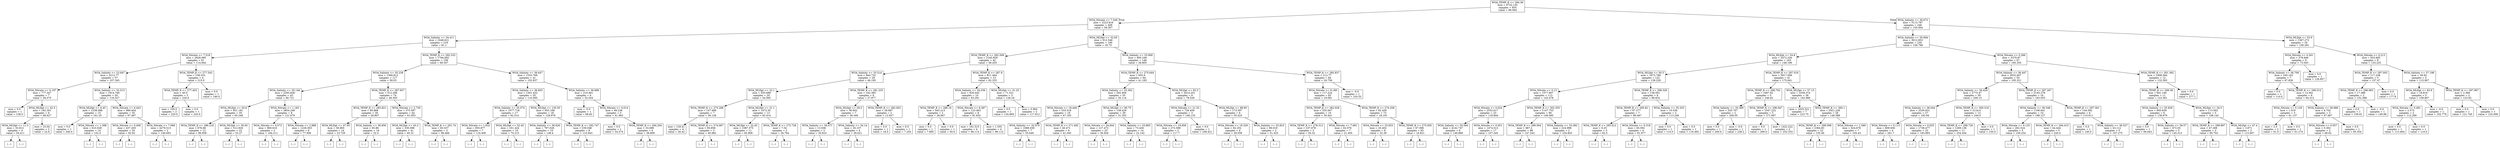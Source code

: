digraph Tree {
node [shape=box] ;
0 [label="WOA_TEMP_K <= 294.36\nmse = 4732.135\nsamples = 655\nvalue = 96.064"] ;
1 [label="WOA_Nitrate <= 7.549\nmse = 2223.816\nsamples = 409\nvalue = 59.307"] ;
0 -> 1 [labeldistance=2.5, labelangle=45, headlabel="True"] ;
2 [label="WOA_Salinity <= 34.411\nmse = 2448.621\nsamples = 219\nvalue = 81.1"] ;
1 -> 2 ;
3 [label="WOA_Nitrate <= 7.518\nmse = 2828.095\nsamples = 61\nvalue = 114.944"] ;
2 -> 3 ;
4 [label="WOA_Salinity <= 23.947\nmse = 2212.77\nsamples = 57\nvalue = 107.345"] ;
3 -> 4 ;
5 [label="WOA_Nitrate <= 0.197\nmse = 777.347\nsamples = 7\nvalue = 56.075"] ;
4 -> 5 ;
6 [label="mse = 0.0\nsamples = 1\nvalue = 138.0"] ;
5 -> 6 ;
7 [label="WOA_MLDpt <= 42.5\nmse = 182.391\nsamples = 6\nvalue = 48.627"] ;
5 -> 7 ;
8 [label="WOA_MLDpt <= 11.3\nmse = 33.812\nsamples = 4\nvalue = 54.411"] ;
7 -> 8 ;
9 [label="(...)"] ;
8 -> 9 ;
14 [label="(...)"] ;
8 -> 14 ;
15 [label="mse = 23.04\nsamples = 2\nvalue = 22.6"] ;
7 -> 15 ;
16 [label="WOA_Salinity <= 32.513\nmse = 1914.746\nsamples = 50\nvalue = 116.527"] ;
4 -> 16 ;
17 [label="WOA_MLDpt <= 6.45\nmse = 1238.088\nsamples = 15\nvalue = 161.25"] ;
16 -> 17 ;
18 [label="mse = 0.0\nsamples = 1\nvalue = 240.0"] ;
17 -> 18 ;
19 [label="WOA_Nitrate <= 1.388\nmse = 610.028\nsamples = 14\nvalue = 152.5"] ;
17 -> 19 ;
20 [label="(...)"] ;
19 -> 20 ;
21 [label="(...)"] ;
19 -> 21 ;
40 [label="WOA_Nitrate <= 6.443\nmse = 989.404\nsamples = 35\nvalue = 97.497"] ;
16 -> 40 ;
41 [label="WOA_Nitrate <= 0.406\nmse = 437.265\nsamples = 33\nvalue = 92.92"] ;
40 -> 41 ;
42 [label="(...)"] ;
41 -> 42 ;
49 [label="(...)"] ;
41 -> 49 ;
100 [label="WOA_Nitrate <= 7.068\nmse = 4279.513\nsamples = 2\nvalue = 146.693"] ;
40 -> 100 ;
101 [label="(...)"] ;
100 -> 101 ;
102 [label="(...)"] ;
100 -> 102 ;
103 [label="WOA_TEMP_K <= 277.543\nmse = 158.333\nsamples = 4\nvalue = 215.0"] ;
3 -> 103 ;
104 [label="WOA_TEMP_K <= 277.403\nmse = 40.0\nsamples = 3\nvalue = 220.0"] ;
103 -> 104 ;
105 [label="mse = 100.0\nsamples = 2\nvalue = 220.0"] ;
104 -> 105 ;
106 [label="mse = 0.0\nsamples = 1\nvalue = 220.0"] ;
104 -> 106 ;
107 [label="mse = 0.0\nsamples = 1\nvalue = 190.0"] ;
103 -> 107 ;
108 [label="WOA_TEMP_K <= 292.333\nmse = 1794.602\nsamples = 158\nvalue = 69.547"] ;
2 -> 108 ;
109 [label="WOA_Salinity <= 35.238\nmse = 1368.812\nsamples = 117\nvalue = 58.03"] ;
108 -> 109 ;
110 [label="WOA_Salinity <= 35.146\nmse = 2293.836\nsamples = 43\nvalue = 80.721"] ;
109 -> 110 ;
111 [label="WOA_MLDpt <= 20.6\nmse = 831.181\nsamples = 35\nvalue = 65.248"] ;
110 -> 111 ;
112 [label="WOA_TEMP_K <= 286.216\nmse = 676.66\nsamples = 13\nvalue = 86.958"] ;
111 -> 112 ;
113 [label="(...)"] ;
112 -> 113 ;
118 [label="(...)"] ;
112 -> 118 ;
133 [label="WOA_MLDpt <= 30.65\nmse = 512.926\nsamples = 22\nvalue = 53.27"] ;
111 -> 133 ;
134 [label="(...)"] ;
133 -> 134 ;
147 [label="(...)"] ;
133 -> 147 ;
172 [label="WOA_Nitrate <= 1.183\nmse = 3854.249\nsamples = 8\nvalue = 121.679"] ;
110 -> 172 ;
173 [label="WOA_Nitrate <= 0.572\nmse = 960.616\nsamples = 2\nvalue = 184.211"] ;
172 -> 173 ;
174 [label="(...)"] ;
173 -> 174 ;
175 [label="(...)"] ;
173 -> 175 ;
176 [label="WOA_Nitrate <= 2.988\nmse = 1226.503\nsamples = 6\nvalue = 77.906"] ;
172 -> 176 ;
177 [label="(...)"] ;
176 -> 177 ;
178 [label="(...)"] ;
176 -> 178 ;
183 [label="WOA_TEMP_K <= 287.657\nmse = 512.206\nsamples = 74\nvalue = 46.593"] ;
109 -> 183 ;
184 [label="WOA_TEMP_K <= 283.821\nmse = 80.868\nsamples = 30\nvalue = 28.807"] ;
183 -> 184 ;
185 [label="WOA_MLDpt <= 47.05\nmse = 56.965\nsamples = 14\nvalue = 23.729"] ;
184 -> 185 ;
186 [label="(...)"] ;
185 -> 186 ;
187 [label="(...)"] ;
185 -> 187 ;
196 [label="WOA_Salinity <= 36.856\nmse = 65.86\nsamples = 16\nvalue = 32.5"] ;
184 -> 196 ;
197 [label="(...)"] ;
196 -> 197 ;
210 [label="(...)"] ;
196 -> 210 ;
215 [label="WOA_Nitrate <= 2.729\nmse = 375.587\nsamples = 44\nvalue = 61.953"] ;
183 -> 215 ;
216 [label="WOA_MLDpt <= 43.2\nmse = 330.096\nsamples = 41\nvalue = 60.31"] ;
215 -> 216 ;
217 [label="(...)"] ;
216 -> 217 ;
232 [label="(...)"] ;
216 -> 232 ;
275 [label="WOA_TEMP_K <= 291.74\nmse = 83.037\nsamples = 3\nvalue = 96.466"] ;
215 -> 275 ;
276 [label="(...)"] ;
275 -> 276 ;
279 [label="(...)"] ;
275 -> 279 ;
280 [label="WOA_Salinity <= 36.647\nmse = 1533.769\nsamples = 41\nvalue = 102.837"] ;
108 -> 280 ;
281 [label="WOA_Salinity <= 36.603\nmse = 1301.432\nsamples = 35\nvalue = 110.095"] ;
280 -> 281 ;
282 [label="WOA_Salinity <= 35.574\nmse = 1077.718\nsamples = 17\nvalue = 92.514"] ;
281 -> 282 ;
283 [label="WOA_Nitrate <= 1.832\nmse = 955.877\nsamples = 7\nvalue = 116.406"] ;
282 -> 283 ;
284 [label="(...)"] ;
283 -> 284 ;
289 [label="(...)"] ;
283 -> 289 ;
294 [label="WOA_MLDpt <= 52.45\nmse = 161.424\nsamples = 10\nvalue = 70.215"] ;
282 -> 294 ;
295 [label="(...)"] ;
294 -> 295 ;
300 [label="(...)"] ;
294 -> 300 ;
309 [label="WOA_MLDpt <= 135.55\nmse = 853.168\nsamples = 18\nvalue = 128.978"] ;
281 -> 309 ;
310 [label="WOA_Salinity <= 36.626\nmse = 787.028\nsamples = 10\nvalue = 148.4"] ;
309 -> 310 ;
311 [label="(...)"] ;
310 -> 311 ;
318 [label="(...)"] ;
310 -> 318 ;
321 [label="WOA_TEMP_K <= 292.747\nmse = 239.048\nsamples = 8\nvalue = 110.943"] ;
309 -> 321 ;
322 [label="(...)"] ;
321 -> 322 ;
327 [label="(...)"] ;
321 -> 327 ;
330 [label="WOA_Salinity <= 36.689\nmse = 210.461\nsamples = 6\nvalue = 52.034"] ;
280 -> 330 ;
331 [label="mse = -0.0\nsamples = 1\nvalue = 68.82"] ;
330 -> 331 ;
332 [label="WOA_Nitrate <= 0.014\nmse = 66.236\nsamples = 5\nvalue = 41.962"] ;
330 -> 332 ;
333 [label="mse = 0.0\nsamples = 1\nvalue = 54.574"] ;
332 -> 333 ;
334 [label="WOA_TEMP_K <= 294.204\nmse = 33.089\nsamples = 4\nvalue = 38.809"] ;
332 -> 334 ;
335 [label="(...)"] ;
334 -> 335 ;
340 [label="(...)"] ;
334 -> 340 ;
341 [label="WOA_MLDpt <= 32.65\nmse = 912.546\nsamples = 190\nvalue = 35.75"] ;
1 -> 341 ;
342 [label="WOA_TEMP_K <= 282.509\nmse = 1245.929\nsamples = 42\nvalue = 58.203"] ;
341 -> 342 ;
343 [label="WOA_Salinity <= 33.514\nmse = 844.732\nsamples = 29\nvalue = 46.195"] ;
342 -> 343 ;
344 [label="WOA_MLDpt <= 22.1\nmse = 935.689\nsamples = 20\nvalue = 54.565"] ;
343 -> 344 ;
345 [label="WOA_TEMP_K <= 273.288\nmse = 147.499\nsamples = 7\nvalue = 36.128"] ;
344 -> 345 ;
346 [label="mse = 129.41\nsamples = 4\nvalue = 26.42"] ;
345 -> 346 ;
347 [label="WOA_TEMP_K <= 274.067\nmse = 85.856\nsamples = 3\nvalue = 40.982"] ;
345 -> 347 ;
348 [label="(...)"] ;
347 -> 348 ;
349 [label="(...)"] ;
347 -> 349 ;
350 [label="WOA_MLDpt <= 31.1\nmse = 1072.55\nsamples = 13\nvalue = 63.414"] ;
344 -> 350 ;
351 [label="WOA_MLDpt <= 22.45\nmse = 1087.575\nsamples = 11\nvalue = 65.906"] ;
350 -> 351 ;
352 [label="(...)"] ;
351 -> 352 ;
353 [label="(...)"] ;
351 -> 353 ;
358 [label="WOA_TEMP_K <= 272.728\nmse = 7.54\nsamples = 2\nvalue = 34.764"] ;
350 -> 358 ;
359 [label="(...)"] ;
358 -> 359 ;
360 [label="(...)"] ;
358 -> 360 ;
361 [label="WOA_TEMP_K <= 281.233\nmse = 162.383\nsamples = 9\nvalue = 27.977"] ;
343 -> 361 ;
362 [label="WOA_MLDpt <= 29.3\nmse = 36.602\nsamples = 7\nvalue = 36.349"] ;
361 -> 362 ;
363 [label="WOA_Salinity <= 34.071\nmse = 13.936\nsamples = 3\nvalue = 30.623"] ;
362 -> 363 ;
364 [label="(...)"] ;
363 -> 364 ;
367 [label="(...)"] ;
363 -> 367 ;
368 [label="WOA_Salinity <= 34.14\nmse = 20.107\nsamples = 4\nvalue = 39.621"] ;
362 -> 368 ;
369 [label="(...)"] ;
368 -> 369 ;
374 [label="(...)"] ;
368 -> 374 ;
375 [label="WOA_TEMP_K <= 282.002\nmse = 28.867\nsamples = 2\nvalue = 12.627"] ;
361 -> 375 ;
376 [label="mse = 0.0\nsamples = 1\nvalue = 18.0"] ;
375 -> 376 ;
377 [label="mse = 0.0\nsamples = 1\nvalue = 7.254"] ;
375 -> 377 ;
378 [label="WOA_TEMP_K <= 287.9\nmse = 811.464\nsamples = 13\nvalue = 92.333"] ;
342 -> 378 ;
379 [label="WOA_Salinity <= 34.536\nmse = 620.445\nsamples = 10\nvalue = 83.291"] ;
378 -> 379 ;
380 [label="WOA_TEMP_K <= 286.16\nmse = 443.213\nsamples = 2\nvalue = 28.947"] ;
379 -> 380 ;
381 [label="mse = 0.0\nsamples = 1\nvalue = 7.895"] ;
380 -> 381 ;
382 [label="mse = 0.0\nsamples = 1\nvalue = 50.0"] ;
380 -> 382 ;
383 [label="WOA_Nitrate <= 8.387\nmse = 123.463\nsamples = 8\nvalue = 91.652"] ;
379 -> 383 ;
384 [label="mse = 161.515\nsamples = 4\nvalue = 86.114"] ;
383 -> 384 ;
385 [label="mse = 1.555\nsamples = 4\nvalue = 98.112"] ;
383 -> 385 ;
386 [label="WOA_MLDpt <= 31.25\nmse = 71.521\nsamples = 3\nvalue = 126.24"] ;
378 -> 386 ;
387 [label="mse = 0.0\nsamples = 1\nvalue = 134.669"] ;
386 -> 387 ;
388 [label="mse = 0.964\nsamples = 2\nvalue = 117.812"] ;
386 -> 388 ;
389 [label="WOA_Salinity <= 33.909\nmse = 605.249\nsamples = 148\nvalue = 28.805"] ;
341 -> 389 ;
390 [label="WOA_TEMP_K <= 275.644\nmse = 955.9\nsamples = 64\nvalue = 41.183"] ;
389 -> 390 ;
391 [label="WOA_Salinity <= 33.362\nmse = 292.956\nsamples = 55\nvalue = 35.114"] ;
390 -> 391 ;
392 [label="WOA_Nitrate <= 18.449\nmse = 533.518\nsamples = 16\nvalue = 47.193"] ;
391 -> 392 ;
393 [label="WOA_Salinity <= 32.979\nmse = 1088.038\nsamples = 7\nvalue = 55.646"] ;
392 -> 393 ;
394 [label="(...)"] ;
393 -> 394 ;
395 [label="(...)"] ;
393 -> 395 ;
396 [label="WOA_TEMP_K <= 271.492\nmse = 40.471\nsamples = 9\nvalue = 41.045"] ;
392 -> 396 ;
397 [label="(...)"] ;
396 -> 397 ;
398 [label="(...)"] ;
396 -> 398 ;
401 [label="WOA_MLDpt <= 80.75\nmse = 158.429\nsamples = 39\nvalue = 31.352"] ;
391 -> 401 ;
402 [label="WOA_Nitrate <= 24.644\nmse = 127.472\nsamples = 25\nvalue = 36.926"] ;
401 -> 402 ;
403 [label="(...)"] ;
402 -> 403 ;
420 [label="(...)"] ;
402 -> 420 ;
451 [label="WOA_Salinity <= 33.865\nmse = 73.426\nsamples = 14\nvalue = 22.142"] ;
401 -> 451 ;
452 [label="(...)"] ;
451 -> 452 ;
465 [label="(...)"] ;
451 -> 465 ;
474 [label="WOA_MLDpt <= 83.3\nmse = 3414.251\nsamples = 9\nvalue = 78.528"] ;
390 -> 474 ;
475 [label="WOA_Nitrate <= 21.53\nmse = 726.459\nsamples = 3\nvalue = 148.133"] ;
474 -> 475 ;
476 [label="WOA_Nitrate <= 19.856\nmse = 272.589\nsamples = 2\nvalue = 117.7"] ;
475 -> 476 ;
477 [label="(...)"] ;
476 -> 477 ;
478 [label="(...)"] ;
476 -> 478 ;
479 [label="mse = 0.0\nsamples = 1\nvalue = 168.421"] ;
475 -> 479 ;
480 [label="WOA_MLDpt <= 89.95\nmse = 173.597\nsamples = 6\nvalue = 35.025"] ;
474 -> 480 ;
481 [label="WOA_Nitrate <= 19.329\nmse = 82.252\nsamples = 4\nvalue = 29.558"] ;
480 -> 481 ;
482 [label="(...)"] ;
481 -> 482 ;
483 [label="(...)"] ;
481 -> 483 ;
488 [label="WOA_Salinity <= 33.823\nmse = 89.019\nsamples = 2\nvalue = 51.425"] ;
480 -> 488 ;
489 [label="(...)"] ;
488 -> 489 ;
490 [label="(...)"] ;
488 -> 490 ;
491 [label="WOA_TEMP_K <= 285.837\nmse = 212.77\nsamples = 84\nvalue = 20.756"] ;
389 -> 491 ;
492 [label="WOA_Nitrate <= 8.189\nmse = 117.224\nsamples = 83\nvalue = 19.581"] ;
491 -> 492 ;
493 [label="WOA_TEMP_K <= 282.028\nmse = 255.947\nsamples = 10\nvalue = 30.441"] ;
492 -> 493 ;
494 [label="WOA_TEMP_K <= 278.312\nmse = 107.678\nsamples = 3\nvalue = 50.32"] ;
493 -> 494 ;
495 [label="(...)"] ;
494 -> 495 ;
496 [label="(...)"] ;
494 -> 496 ;
499 [label="WOA_Nitrate <= 7.681\nmse = 62.076\nsamples = 7\nvalue = 21.405"] ;
493 -> 499 ;
500 [label="(...)"] ;
499 -> 500 ;
505 [label="(...)"] ;
499 -> 505 ;
508 [label="WOA_TEMP_K <= 274.258\nmse = 82.439\nsamples = 73\nvalue = 18.191"] ;
492 -> 508 ;
509 [label="WOA_Nitrate <= 23.653\nmse = 20.402\nsamples = 8\nvalue = 32.39"] ;
508 -> 509 ;
510 [label="(...)"] ;
509 -> 510 ;
517 [label="(...)"] ;
509 -> 517 ;
524 [label="WOA_TEMP_K <= 275.005\nmse = 67.096\nsamples = 65\nvalue = 16.821"] ;
508 -> 524 ;
525 [label="(...)"] ;
524 -> 525 ;
534 [label="(...)"] ;
524 -> 534 ;
599 [label="mse = -0.0\nsamples = 1\nvalue = 103.53"] ;
491 -> 599 ;
600 [label="WOA_Salinity <= 36.672\nmse = 3113.787\nsamples = 246\nvalue = 155.004"] ;
0 -> 600 [labeldistance=2.5, labelangle=-45, headlabel="False"] ;
601 [label="WOA_Salinity <= 35.694\nmse = 3012.853\nsamples = 230\nvalue = 158.798"] ;
600 -> 601 ;
602 [label="WOA_MLDpt <= 54.8\nmse = 2472.326\nsamples = 163\nvalue = 148.196"] ;
601 -> 602 ;
603 [label="WOA_MLDpt <= 50.3\nmse = 1673.789\nsamples = 122\nvalue = 139.228"] ;
602 -> 603 ;
604 [label="WOA_Nitrate <= 0.13\nmse = 1577.907\nsamples = 113\nvalue = 143.478"] ;
603 -> 604 ;
605 [label="WOA_Nitrate <= 0.024\nmse = 2552.617\nsamples = 23\nvalue = 118.844"] ;
604 -> 605 ;
606 [label="WOA_Salinity <= 35.564\nmse = 4142.747\nsamples = 6\nvalue = 149.888"] ;
605 -> 606 ;
607 [label="(...)"] ;
606 -> 607 ;
616 [label="(...)"] ;
606 -> 616 ;
617 [label="WOA_Nitrate <= 0.051\nmse = 1474.513\nsamples = 17\nvalue = 107.345"] ;
605 -> 617 ;
618 [label="(...)"] ;
617 -> 618 ;
627 [label="(...)"] ;
617 -> 627 ;
648 [label="WOA_TEMP_K <= 302.355\nmse = 1147.753\nsamples = 90\nvalue = 149.595"] ;
604 -> 648 ;
649 [label="WOA_TEMP_K <= 299.564\nmse = 967.2\nsamples = 88\nvalue = 147.243"] ;
648 -> 649 ;
650 [label="(...)"] ;
649 -> 650 ;
753 [label="(...)"] ;
649 -> 753 ;
782 [label="WOA_Salinity <= 33.382\nmse = 224.998\nsamples = 2\nvalue = 234.843"] ;
648 -> 782 ;
783 [label="(...)"] ;
782 -> 783 ;
784 [label="(...)"] ;
782 -> 784 ;
785 [label="WOA_TEMP_K <= 299.326\nmse = 138.501\nsamples = 9\nvalue = 89.832"] ;
603 -> 785 ;
786 [label="WOA_TEMP_K <= 295.82\nmse = 67.277\nsamples = 7\nvalue = 86.487"] ;
785 -> 786 ;
787 [label="WOA_TEMP_K <= 295.412\nmse = 6.25\nsamples = 3\nvalue = 92.5"] ;
786 -> 787 ;
788 [label="(...)"] ;
787 -> 788 ;
791 [label="(...)"] ;
787 -> 791 ;
792 [label="WOA_Nitrate <= 0.318\nmse = 65.592\nsamples = 4\nvalue = 81.977"] ;
786 -> 792 ;
793 [label="(...)"] ;
792 -> 793 ;
796 [label="(...)"] ;
792 -> 796 ;
799 [label="WOA_Salinity <= 35.325\nmse = 10.536\nsamples = 2\nvalue = 113.246"] ;
785 -> 799 ;
800 [label="mse = 0.0\nsamples = 1\nvalue = 110.0"] ;
799 -> 800 ;
801 [label="mse = 0.0\nsamples = 1\nvalue = 116.492"] ;
799 -> 801 ;
802 [label="WOA_TEMP_K <= 297.016\nmse = 3917.009\nsamples = 41\nvalue = 175.641"] ;
602 -> 802 ;
803 [label="WOA_TEMP_K <= 296.702\nmse = 1667.62\nsamples = 5\nvalue = 246.62"] ;
802 -> 803 ;
804 [label="WOA_Salinity <= 35.389\nmse = 245.707\nsamples = 2\nvalue = 209.05"] ;
803 -> 804 ;
805 [label="mse = 0.0\nsamples = 1\nvalue = 200.0"] ;
804 -> 805 ;
806 [label="mse = -0.0\nsamples = 1\nvalue = 236.2"] ;
804 -> 806 ;
807 [label="WOA_TEMP_K <= 296.947\nmse = 1047.222\nsamples = 3\nvalue = 271.667"] ;
803 -> 807 ;
808 [label="mse = 0.0\nsamples = 1\nvalue = 290.0"] ;
807 -> 808 ;
809 [label="mse = 1422.222\nsamples = 2\nvalue = 253.333"] ;
807 -> 809 ;
810 [label="WOA_MLDpt <= 57.15\nmse = 3258.374\nsamples = 36\nvalue = 162.966"] ;
802 -> 810 ;
811 [label="mse = 1625.521\nsamples = 7\nvalue = 223.75"] ;
810 -> 811 ;
812 [label="WOA_TEMP_K <= 300.1\nmse = 2421.226\nsamples = 29\nvalue = 146.388"] ;
810 -> 812 ;
813 [label="WOA_TEMP_K <= 299.098\nmse = 2364.83\nsamples = 22\nvalue = 155.49"] ;
812 -> 813 ;
814 [label="(...)"] ;
813 -> 814 ;
829 [label="(...)"] ;
813 -> 829 ;
834 [label="WOA_Nitrate <= 1.589\nmse = 624.676\nsamples = 7\nvalue = 105.43"] ;
812 -> 834 ;
835 [label="(...)"] ;
834 -> 835 ;
842 [label="(...)"] ;
834 -> 842 ;
847 [label="WOA_Nitrate <= 0.266\nmse = 3379.87\nsamples = 67\nvalue = 185.355"] ;
601 -> 847 ;
848 [label="WOA_Salinity <= 36.447\nmse = 3032.607\nsamples = 55\nvalue = 195.321"] ;
847 -> 848 ;
849 [label="WOA_Salinity <= 36.429\nmse = 2775.47\nsamples = 39\nvalue = 209.15"] ;
848 -> 849 ;
850 [label="WOA_Salinity <= 36.044\nmse = 2250.831\nsamples = 27\nvalue = 192.94"] ;
849 -> 850 ;
851 [label="WOA_Nitrate <= 0.115\nmse = 809.936\nsamples = 4\nvalue = 261.7"] ;
850 -> 851 ;
852 [label="(...)"] ;
851 -> 852 ;
853 [label="(...)"] ;
851 -> 853 ;
856 [label="WOA_Nitrate <= 0.025\nmse = 1736.477\nsamples = 23\nvalue = 183.893"] ;
850 -> 856 ;
857 [label="(...)"] ;
856 -> 857 ;
860 [label="(...)"] ;
856 -> 860 ;
887 [label="WOA_TEMP_K <= 300.316\nmse = 2124.0\nsamples = 12\nvalue = 244.0"] ;
849 -> 887 ;
888 [label="WOA_TEMP_K <= 298.726\nmse = 1269.136\nsamples = 11\nvalue = 254.444"] ;
887 -> 888 ;
889 [label="(...)"] ;
888 -> 889 ;
890 [label="(...)"] ;
888 -> 890 ;
893 [label="mse = 0.0\nsamples = 1\nvalue = 150.0"] ;
887 -> 893 ;
894 [label="WOA_TEMP_K <= 297.267\nmse = 2145.278\nsamples = 16\nvalue = 163.055"] ;
848 -> 894 ;
895 [label="WOA_Salinity <= 36.548\nmse = 1106.641\nsamples = 10\nvalue = 189.127"] ;
894 -> 895 ;
896 [label="WOA_Nitrate <= 0.125\nmse = 262.524\nsamples = 5\nvalue = 158.254"] ;
895 -> 896 ;
897 [label="(...)"] ;
896 -> 897 ;
900 [label="(...)"] ;
896 -> 900 ;
901 [label="WOA_TEMP_K <= 294.415\nmse = 44.444\nsamples = 5\nvalue = 220.0"] ;
895 -> 901 ;
902 [label="(...)"] ;
901 -> 902 ;
903 [label="(...)"] ;
901 -> 903 ;
906 [label="WOA_TEMP_K <= 297.361\nmse = 144.092\nsamples = 6\nvalue = 110.911"] ;
894 -> 906 ;
907 [label="mse = 0.0\nsamples = 1\nvalue = 140.0"] ;
906 -> 907 ;
908 [label="WOA_Salinity <= 36.527\nmse = 43.112\nsamples = 5\nvalue = 107.275"] ;
906 -> 908 ;
909 [label="(...)"] ;
908 -> 909 ;
914 [label="(...)"] ;
908 -> 914 ;
915 [label="WOA_TEMP_K <= 301.392\nmse = 1908.584\nsamples = 12\nvalue = 132.592"] ;
847 -> 915 ;
916 [label="WOA_TEMP_K <= 299.36\nmse = 641.146\nsamples = 11\nvalue = 123.561"] ;
915 -> 916 ;
917 [label="WOA_Salinity <= 35.928\nmse = 693.839\nsamples = 6\nvalue = 138.979"] ;
916 -> 917 ;
918 [label="mse = 0.0\nsamples = 1\nvalue = 94.643"] ;
917 -> 918 ;
919 [label="WOA_Salinity <= 36.57\nmse = 472.03\nsamples = 5\nvalue = 145.313"] ;
917 -> 919 ;
920 [label="(...)"] ;
919 -> 920 ;
927 [label="(...)"] ;
919 -> 927 ;
928 [label="WOA_MLDpt <= 34.5\nmse = 113.002\nsamples = 5\nvalue = 108.142"] ;
916 -> 928 ;
929 [label="WOA_TEMP_K <= 299.897\nmse = 47.269\nsamples = 3\nvalue = 95.702"] ;
928 -> 929 ;
930 [label="(...)"] ;
929 -> 930 ;
931 [label="(...)"] ;
929 -> 931 ;
934 [label="WOA_MLDpt <= 47.4\nmse = 3.871\nsamples = 2\nvalue = 115.607"] ;
928 -> 934 ;
935 [label="(...)"] ;
934 -> 935 ;
936 [label="(...)"] ;
934 -> 936 ;
937 [label="mse = 0.0\nsamples = 1\nvalue = 277.1"] ;
915 -> 937 ;
938 [label="WOA_MLDpt <= 53.9\nmse = 1367.272\nsamples = 16\nvalue = 100.281"] ;
600 -> 938 ;
939 [label="WOA_Nitrate <= 0.261\nmse = 379.846\nsamples = 8\nvalue = 72.043"] ;
938 -> 939 ;
940 [label="WOA_Salinity <= 36.709\nmse = 160.163\nsamples = 7\nvalue = 67.826"] ;
939 -> 940 ;
941 [label="mse = 0.0\nsamples = 1\nvalue = 110.0"] ;
940 -> 941 ;
942 [label="WOA_TEMP_K <= 296.012\nmse = 12.941\nsamples = 6\nvalue = 64.312"] ;
940 -> 942 ;
943 [label="WOA_Nitrate <= 0.129\nmse = 1.019\nsamples = 3\nvalue = 61.137"] ;
942 -> 943 ;
944 [label="mse = 2.0\nsamples = 2\nvalue = 61.0"] ;
943 -> 944 ;
945 [label="mse = 0.0\nsamples = 1\nvalue = 61.274"] ;
943 -> 945 ;
946 [label="WOA_Salinity <= 36.988\nmse = 4.702\nsamples = 3\nvalue = 67.487"] ;
942 -> 946 ;
947 [label="WOA_Nitrate <= 0.057\nmse = 0.302\nsamples = 2\nvalue = 69.62"] ;
946 -> 947 ;
948 [label="(...)"] ;
947 -> 948 ;
949 [label="(...)"] ;
947 -> 949 ;
950 [label="mse = 0.0\nsamples = 1\nvalue = 65.354"] ;
946 -> 950 ;
951 [label="mse = 0.0\nsamples = 1\nvalue = 126.857"] ;
939 -> 951 ;
952 [label="WOA_Nitrate <= 0.213\nmse = 503.685\nsamples = 8\nvalue = 133.225"] ;
938 -> 952 ;
953 [label="WOA_TEMP_K <= 297.003\nmse = 117.238\nsamples = 3\nvalue = 157.47"] ;
952 -> 953 ;
954 [label="WOA_TEMP_K <= 296.963\nmse = 17.388\nsamples = 2\nvalue = 152.388"] ;
953 -> 954 ;
955 [label="mse = 0.0\nsamples = 1\nvalue = 159.61"] ;
954 -> 955 ;
956 [label="mse = -0.0\nsamples = 1\nvalue = 149.98"] ;
954 -> 956 ;
957 [label="mse = 0.0\nsamples = 1\nvalue = 177.8"] ;
953 -> 957 ;
958 [label="WOA_Salinity <= 37.196\nmse = 59.93\nsamples = 5\nvalue = 115.907"] ;
952 -> 958 ;
959 [label="WOA_MLDpt <= 83.6\nmse = 18.819\nsamples = 3\nvalue = 109.897"] ;
958 -> 959 ;
960 [label="WOA_Nitrate <= 0.491\nmse = 2.575\nsamples = 2\nvalue = 112.269"] ;
959 -> 960 ;
961 [label="mse = 0.0\nsamples = 1\nvalue = 113.404"] ;
960 -> 961 ;
962 [label="mse = 0.0\nsamples = 1\nvalue = 110.0"] ;
960 -> 962 ;
963 [label="mse = -0.0\nsamples = 1\nvalue = 102.779"] ;
959 -> 963 ;
964 [label="WOA_TEMP_K <= 297.967\nmse = 2.366\nsamples = 2\nvalue = 123.92"] ;
958 -> 964 ;
965 [label="mse = 0.0\nsamples = 1\nvalue = 121.745"] ;
964 -> 965 ;
966 [label="mse = 0.0\nsamples = 1\nvalue = 125.008"] ;
964 -> 966 ;
}